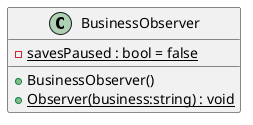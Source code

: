@startuml
class BusinessObserver {
    - {static} savesPaused : bool = false
    + BusinessObserver()
    + {static} Observer(business:string) : void
}
@enduml
